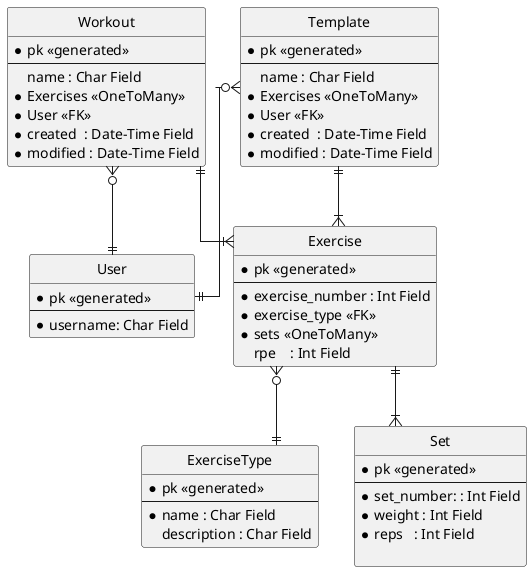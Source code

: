 
@startuml

' hide the spot
hide circle

' avoid problems with angled crows feet
skinparam linetype ortho

entity User {
   * pk <<generated>>
   ---
   * username: Char Field
}

entity Workout {
   * pk <<generated>>
   ---
     name : Char Field
   * Exercises <<OneToMany>>
   * User <<FK>>
   * created  : Date-Time Field
   * modified : Date-Time Field
}

entity Exercise {
   * pk <<generated>>
   ---
   * exercise_number : Int Field
   * exercise_type <<FK>>
   * sets <<OneToMany>>
     rpe    : Int Field
}

entity ExerciseType {
   * pk <<generated>>
   ---
   * name : Char Field
     description : Char Field
}

entity Set {
   * pk <<generated>>
   ---
   * set_number: : Int Field
   * weight : Int Field
   * reps   : Int Field
   
}

entity Template {
   * pk <<generated>>
   ---
     name : Char Field
   * Exercises <<OneToMany>>
   * User <<FK>>
   * created  : Date-Time Field
   * modified : Date-Time Field
}

' Workout is related to exaxtly one User, User has zero or many workouts
Workout }o--|| User
' Workout is related to one or many Exercise instances and A Exercise is related to exactly one Workout instance 
Workout ||--|{ Exercise
' Exercise has exactly one ExerciseType but ExerciseType can be related to many Exercise instances
Exercise }o--|| ExerciseType
' an Exercise has one or many sets, a Set is only related to one Exercise
Exercise ||--|{ Set
' Template is related to exaxtly one User, User has zero or many workouts
Template }o--|| User
' Template is related to one or many Exercise instances and A Exercise is related to exactly one Workout instance 
Template ||--|{ Exercise
' Exercise has exactly one ExerciseType but ExerciseType can be related to many Exercise instances
@enduml